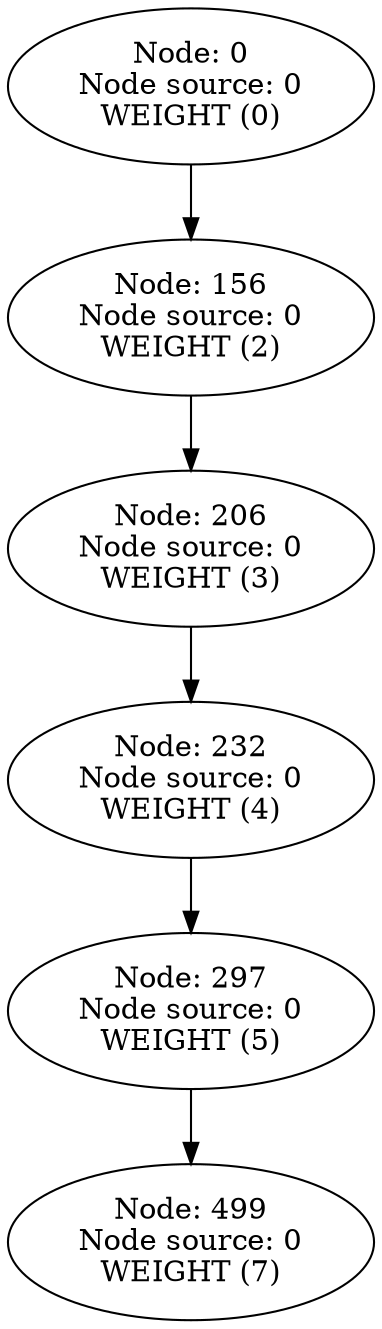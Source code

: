 digraph {
	499 [label="Node: 499
Node source: 0
WEIGHT (7)"]
	297 [label="Node: 297
Node source: 0
WEIGHT (5)"]
	232 [label="Node: 232
Node source: 0
WEIGHT (4)"]
	206 [label="Node: 206
Node source: 0
WEIGHT (3)"]
	156 [label="Node: 156
Node source: 0
WEIGHT (2)"]
	0 [label="Node: 0
Node source: 0
WEIGHT (0)"]
	297 -> 499
	232 -> 297
	206 -> 232
	156 -> 206
	0 -> 156
}
